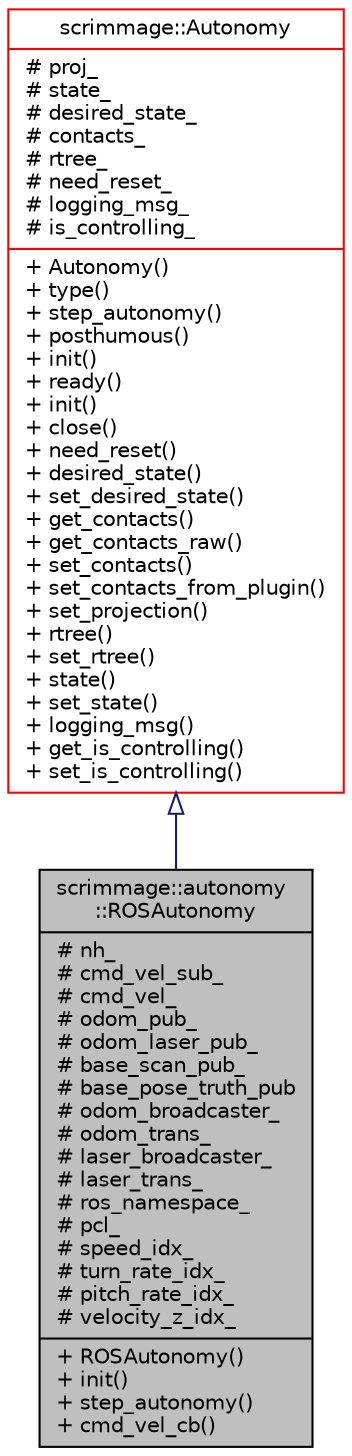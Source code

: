 digraph "scrimmage::autonomy::ROSAutonomy"
{
 // LATEX_PDF_SIZE
  edge [fontname="Helvetica",fontsize="10",labelfontname="Helvetica",labelfontsize="10"];
  node [fontname="Helvetica",fontsize="10",shape=record];
  Node1 [label="{scrimmage::autonomy\l::ROSAutonomy\n|# nh_\l# cmd_vel_sub_\l# cmd_vel_\l# odom_pub_\l# odom_laser_pub_\l# base_scan_pub_\l# base_pose_truth_pub\l# odom_broadcaster_\l# odom_trans_\l# laser_broadcaster_\l# laser_trans_\l# ros_namespace_\l# pcl_\l# speed_idx_\l# turn_rate_idx_\l# pitch_rate_idx_\l# velocity_z_idx_\l|+ ROSAutonomy()\l+ init()\l+ step_autonomy()\l+ cmd_vel_cb()\l}",height=0.2,width=0.4,color="black", fillcolor="grey75", style="filled", fontcolor="black",tooltip=" "];
  Node2 -> Node1 [dir="back",color="midnightblue",fontsize="10",style="solid",arrowtail="onormal",fontname="Helvetica"];
  Node2 [label="{scrimmage::Autonomy\n|# proj_\l# state_\l# desired_state_\l# contacts_\l# rtree_\l# need_reset_\l# logging_msg_\l# is_controlling_\l|+ Autonomy()\l+ type()\l+ step_autonomy()\l+ posthumous()\l+ init()\l+ ready()\l+ init()\l+ close()\l+ need_reset()\l+ desired_state()\l+ set_desired_state()\l+ get_contacts()\l+ get_contacts_raw()\l+ set_contacts()\l+ set_contacts_from_plugin()\l+ set_projection()\l+ rtree()\l+ set_rtree()\l+ state()\l+ set_state()\l+ logging_msg()\l+ get_is_controlling()\l+ set_is_controlling()\l}",height=0.2,width=0.4,color="red", fillcolor="white", style="filled",URL="$classscrimmage_1_1Autonomy.html",tooltip=" "];
}
